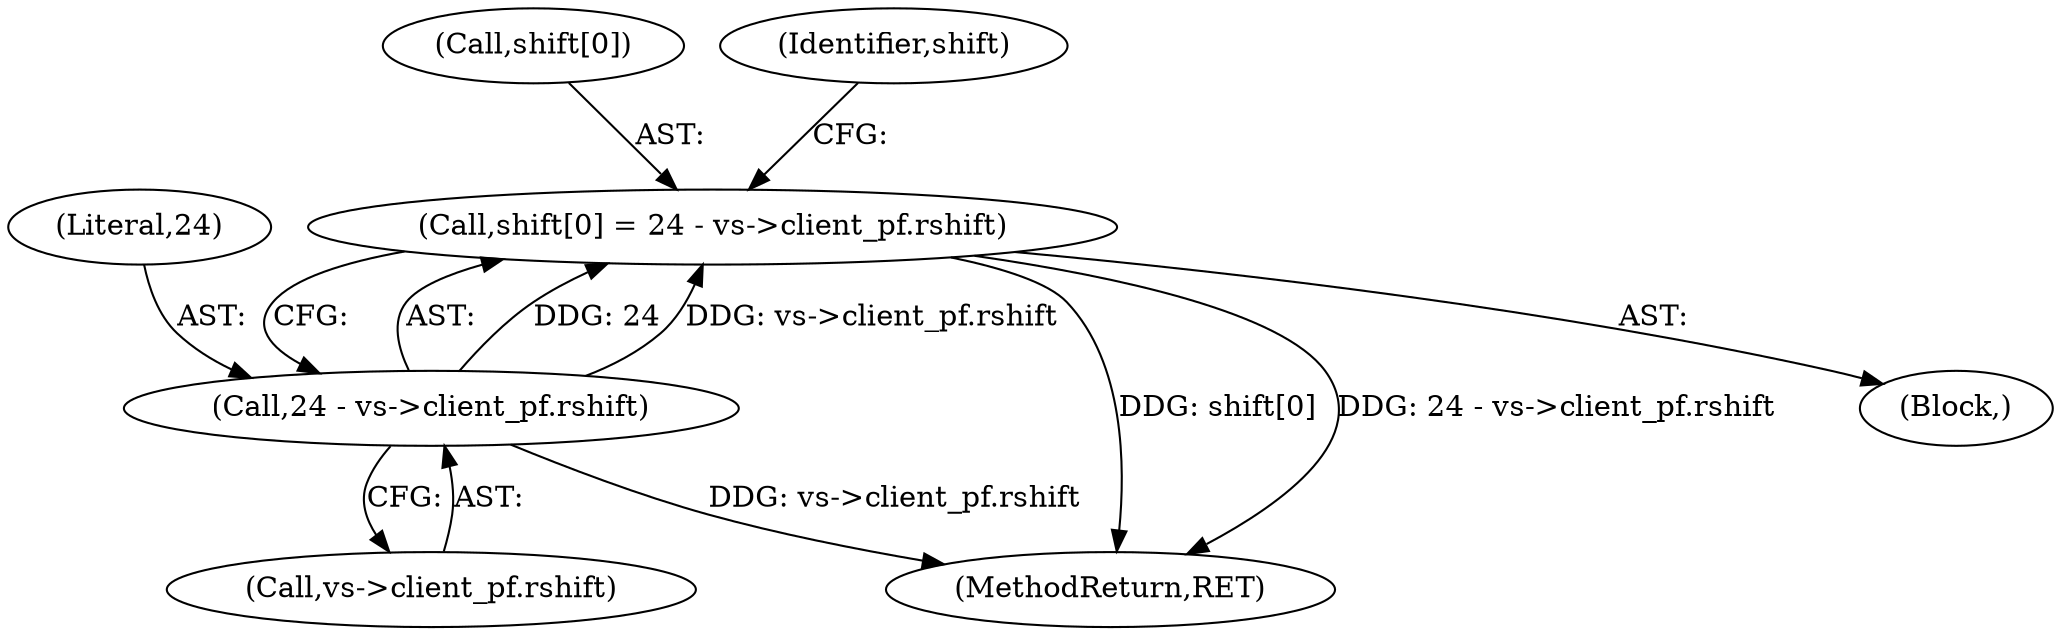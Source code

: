 digraph "0_qemu_9f64916da20eea67121d544698676295bbb105a7_7@array" {
"1000171" [label="(Call,shift[0] = 24 - vs->client_pf.rshift)"];
"1000175" [label="(Call,24 - vs->client_pf.rshift)"];
"1000351" [label="(MethodReturn,RET)"];
"1000171" [label="(Call,shift[0] = 24 - vs->client_pf.rshift)"];
"1000175" [label="(Call,24 - vs->client_pf.rshift)"];
"1000177" [label="(Call,vs->client_pf.rshift)"];
"1000176" [label="(Literal,24)"];
"1000172" [label="(Call,shift[0])"];
"1000184" [label="(Identifier,shift)"];
"1000170" [label="(Block,)"];
"1000171" -> "1000170"  [label="AST: "];
"1000171" -> "1000175"  [label="CFG: "];
"1000172" -> "1000171"  [label="AST: "];
"1000175" -> "1000171"  [label="AST: "];
"1000184" -> "1000171"  [label="CFG: "];
"1000171" -> "1000351"  [label="DDG: shift[0]"];
"1000171" -> "1000351"  [label="DDG: 24 - vs->client_pf.rshift"];
"1000175" -> "1000171"  [label="DDG: 24"];
"1000175" -> "1000171"  [label="DDG: vs->client_pf.rshift"];
"1000175" -> "1000177"  [label="CFG: "];
"1000176" -> "1000175"  [label="AST: "];
"1000177" -> "1000175"  [label="AST: "];
"1000175" -> "1000351"  [label="DDG: vs->client_pf.rshift"];
}
